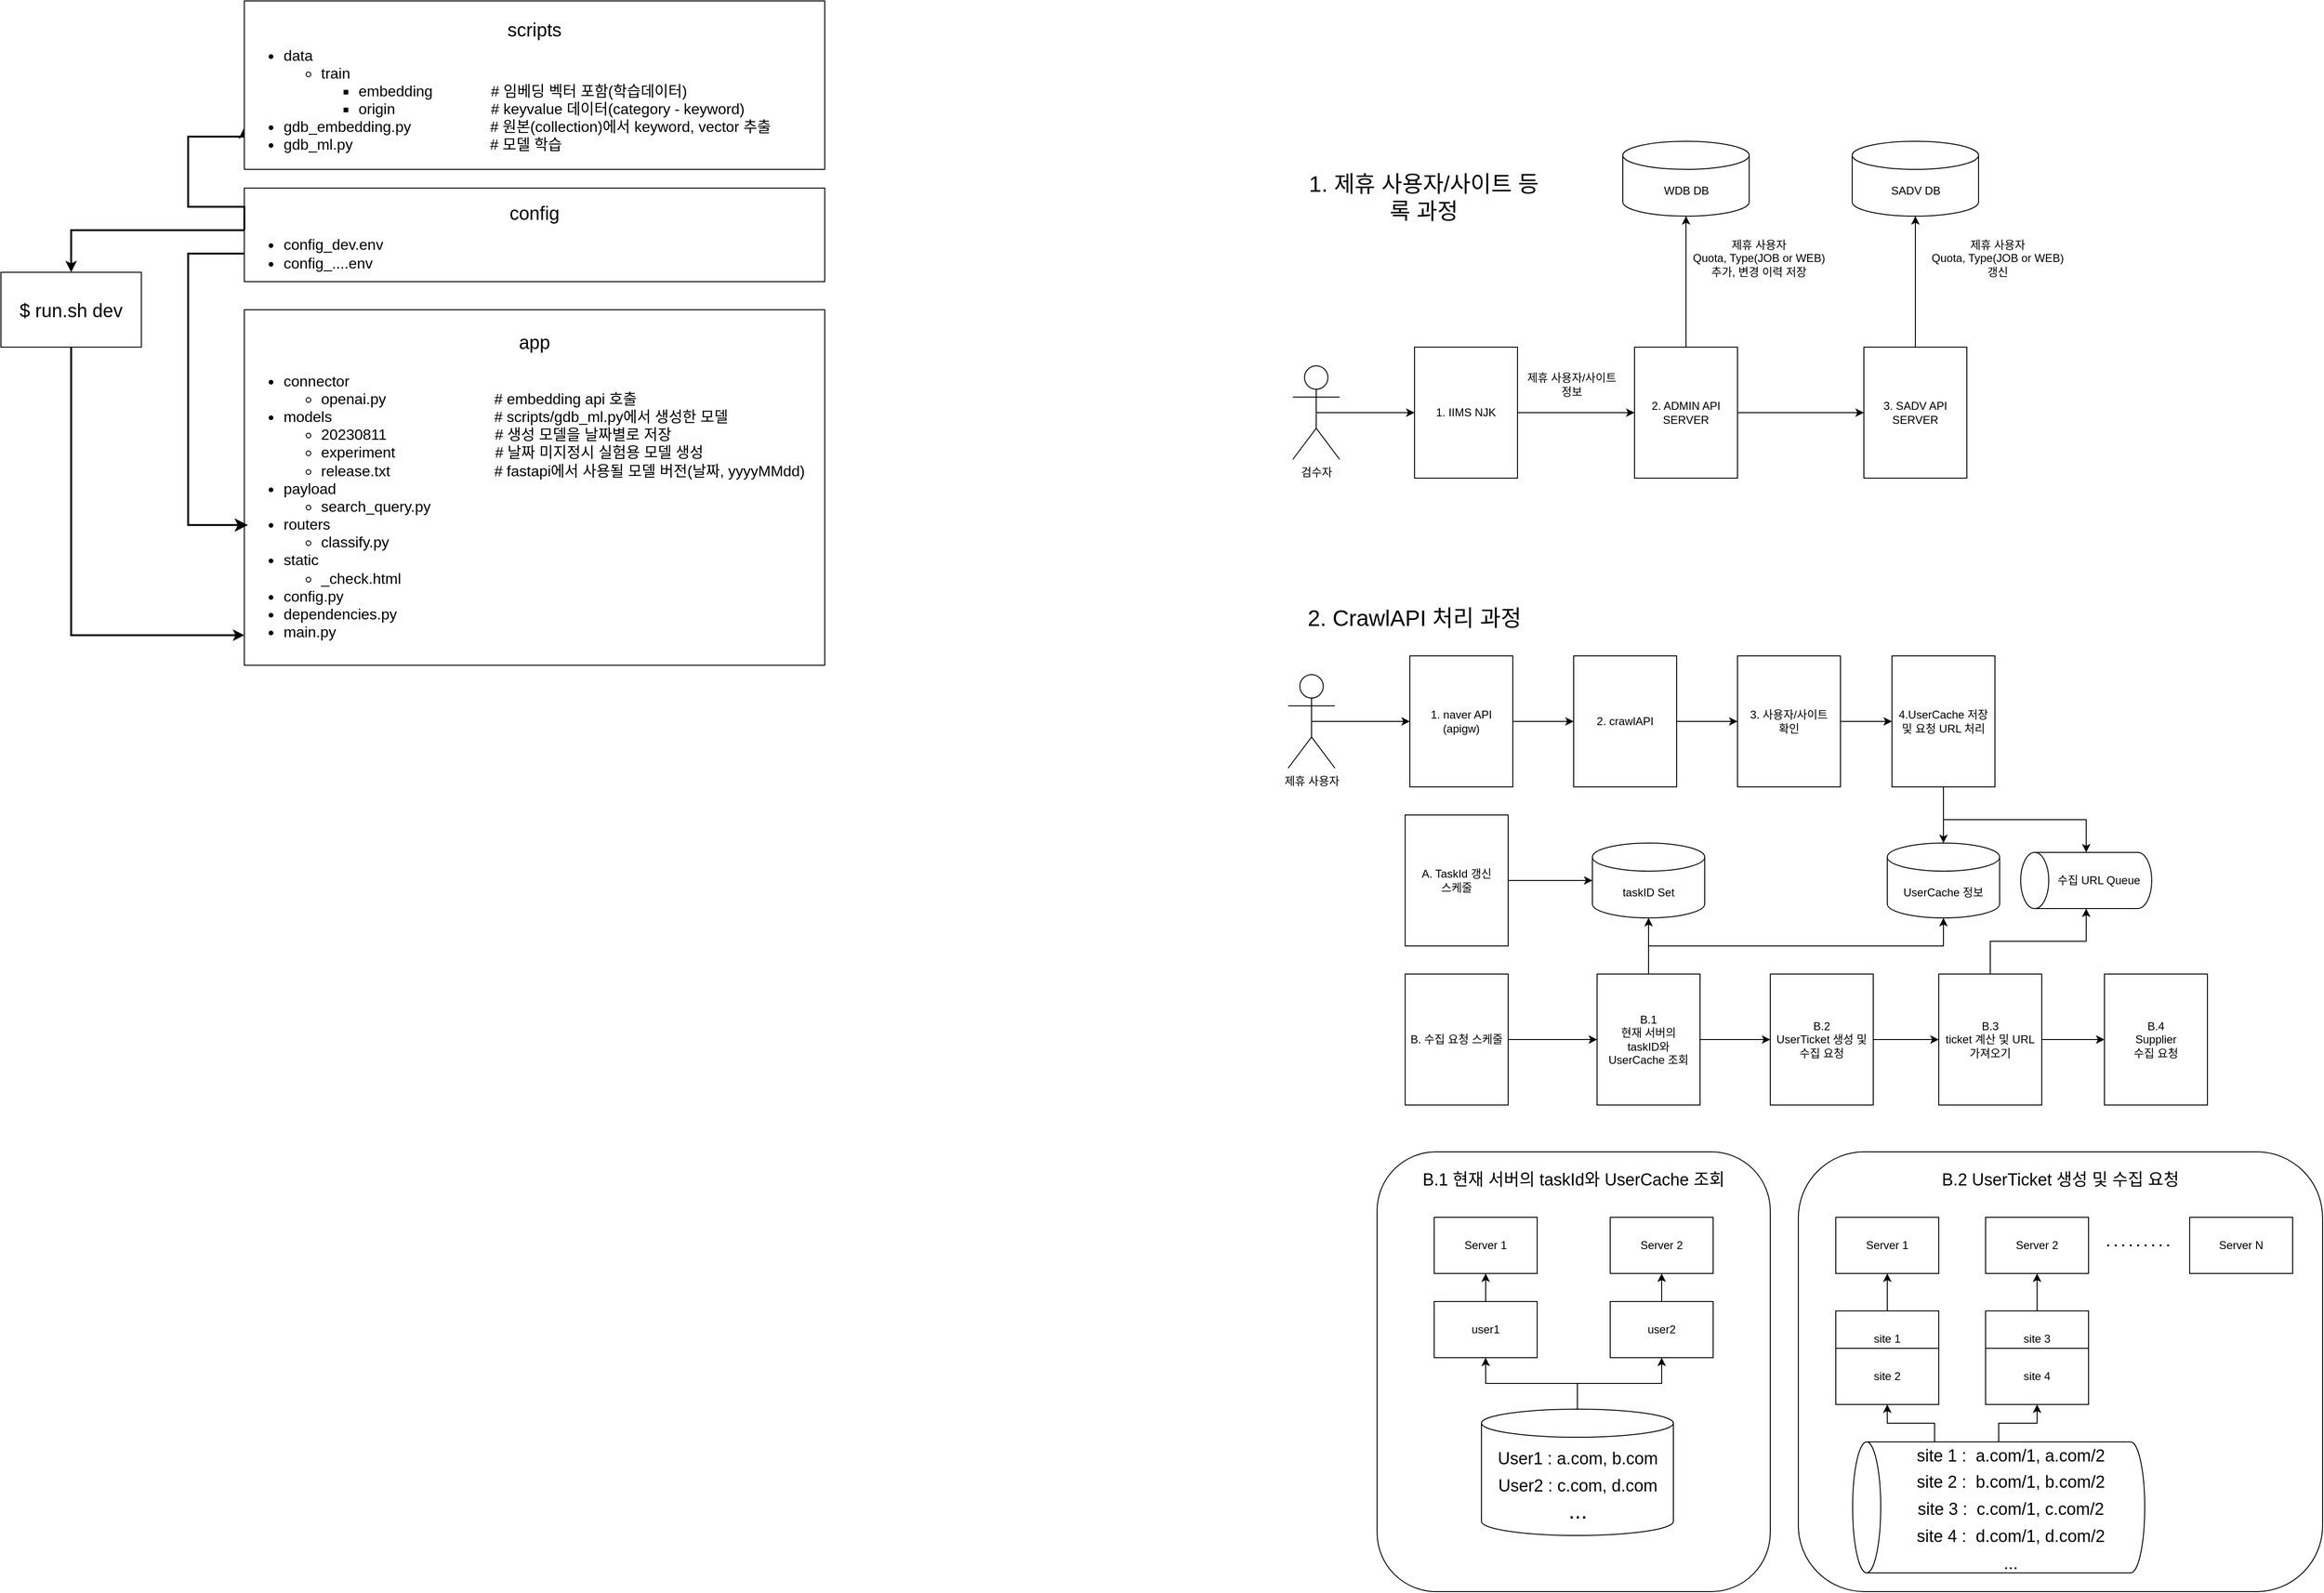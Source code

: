 <mxfile version="21.6.6" type="github">
  <diagram id="1_-alb8toaIMvLjbownN" name="페이지-1">
    <mxGraphModel dx="2435" dy="2044" grid="1" gridSize="10" guides="1" tooltips="1" connect="1" arrows="1" fold="1" page="1" pageScale="1" pageWidth="827" pageHeight="1169" math="0" shadow="0">
      <root>
        <mxCell id="0" />
        <mxCell id="1" parent="0" />
        <mxCell id="_FRA_myoJHG2jB84bWSO-84" value="B.1 현재 서버의 taskId와 UserCache 조회&lt;br&gt;&lt;br&gt;&lt;br&gt;&lt;br&gt;&lt;br&gt;&lt;br&gt;&lt;br&gt;&lt;br&gt;&lt;br&gt;&lt;br&gt;&lt;br&gt;&lt;br&gt;&lt;br&gt;&lt;br&gt;&lt;br&gt;&lt;br&gt;&lt;br&gt;&lt;br&gt;&lt;br&gt;&lt;br&gt;" style="rounded=1;whiteSpace=wrap;html=1;fontSize=18;" parent="1" vertex="1">
          <mxGeometry x="50" y="760" width="420" height="470" as="geometry" />
        </mxCell>
        <mxCell id="_FRA_myoJHG2jB84bWSO-83" value="B.2 UserTicket 생성 및 수집 요청&lt;br&gt;&lt;br&gt;&lt;br&gt;&lt;br&gt;&lt;br&gt;&lt;br&gt;&lt;br&gt;&lt;br&gt;&lt;br&gt;&lt;br&gt;&lt;br&gt;&lt;br&gt;&lt;br&gt;&lt;br&gt;&lt;br&gt;&lt;br&gt;&lt;br&gt;&lt;br&gt;&lt;br&gt;&lt;br&gt;" style="rounded=1;whiteSpace=wrap;html=1;fontSize=18;" parent="1" vertex="1">
          <mxGeometry x="500" y="760" width="560" height="470" as="geometry" />
        </mxCell>
        <mxCell id="_FRA_myoJHG2jB84bWSO-30" style="edgeStyle=orthogonalEdgeStyle;rounded=0;orthogonalLoop=1;jettySize=auto;html=1;exitX=1;exitY=0.5;exitDx=0;exitDy=0;entryX=0;entryY=0.5;entryDx=0;entryDy=0;fontSize=24;" parent="1" source="s2iBoVmo5hvPld190jIw-2" target="_FRA_myoJHG2jB84bWSO-25" edge="1">
          <mxGeometry relative="1" as="geometry" />
        </mxCell>
        <mxCell id="s2iBoVmo5hvPld190jIw-2" value="1. naver API&lt;br&gt;(apigw)" style="rounded=0;whiteSpace=wrap;html=1;" parent="1" vertex="1">
          <mxGeometry x="85" y="230" width="110" height="140" as="geometry" />
        </mxCell>
        <mxCell id="s2iBoVmo5hvPld190jIw-8" value="수집 URL Queue" style="shape=cylinder3;whiteSpace=wrap;html=1;boundedLbl=1;backgroundOutline=1;size=15;direction=north;" parent="1" vertex="1">
          <mxGeometry x="737.5" y="440" width="140" height="60" as="geometry" />
        </mxCell>
        <mxCell id="_FRA_myoJHG2jB84bWSO-38" style="edgeStyle=orthogonalEdgeStyle;rounded=0;orthogonalLoop=1;jettySize=auto;html=1;exitX=1;exitY=0.5;exitDx=0;exitDy=0;entryX=0;entryY=0.5;entryDx=0;entryDy=0;entryPerimeter=0;fontSize=24;" parent="1" source="s2iBoVmo5hvPld190jIw-9" target="_FRA_myoJHG2jB84bWSO-17" edge="1">
          <mxGeometry relative="1" as="geometry" />
        </mxCell>
        <mxCell id="s2iBoVmo5hvPld190jIw-9" value="A. TaskId 갱신 &lt;br&gt;스케줄" style="rounded=0;whiteSpace=wrap;html=1;" parent="1" vertex="1">
          <mxGeometry x="80" y="400" width="110" height="140" as="geometry" />
        </mxCell>
        <mxCell id="_FRA_myoJHG2jB84bWSO-39" style="edgeStyle=orthogonalEdgeStyle;rounded=0;orthogonalLoop=1;jettySize=auto;html=1;exitX=1;exitY=0.5;exitDx=0;exitDy=0;fontSize=24;entryX=0;entryY=0.5;entryDx=0;entryDy=0;" parent="1" source="s2iBoVmo5hvPld190jIw-10" target="_FRA_myoJHG2jB84bWSO-40" edge="1">
          <mxGeometry relative="1" as="geometry">
            <mxPoint x="270" y="640" as="targetPoint" />
          </mxGeometry>
        </mxCell>
        <mxCell id="s2iBoVmo5hvPld190jIw-10" value="B. 수집 요청 스케줄" style="rounded=0;whiteSpace=wrap;html=1;" parent="1" vertex="1">
          <mxGeometry x="80" y="570" width="110" height="140" as="geometry" />
        </mxCell>
        <mxCell id="_FRA_myoJHG2jB84bWSO-8" style="edgeStyle=orthogonalEdgeStyle;rounded=0;orthogonalLoop=1;jettySize=auto;html=1;exitX=1;exitY=0.5;exitDx=0;exitDy=0;entryX=0;entryY=0.5;entryDx=0;entryDy=0;" parent="1" source="_FRA_myoJHG2jB84bWSO-1" target="_FRA_myoJHG2jB84bWSO-5" edge="1">
          <mxGeometry relative="1" as="geometry" />
        </mxCell>
        <mxCell id="_FRA_myoJHG2jB84bWSO-1" value="1. IIMS NJK" style="rounded=0;whiteSpace=wrap;html=1;" parent="1" vertex="1">
          <mxGeometry x="90" y="-100" width="110" height="140" as="geometry" />
        </mxCell>
        <mxCell id="_FRA_myoJHG2jB84bWSO-3" style="edgeStyle=orthogonalEdgeStyle;rounded=0;orthogonalLoop=1;jettySize=auto;html=1;exitX=0.5;exitY=0.5;exitDx=0;exitDy=0;exitPerimeter=0;entryX=0;entryY=0.5;entryDx=0;entryDy=0;" parent="1" source="_FRA_myoJHG2jB84bWSO-2" target="_FRA_myoJHG2jB84bWSO-1" edge="1">
          <mxGeometry relative="1" as="geometry" />
        </mxCell>
        <mxCell id="_FRA_myoJHG2jB84bWSO-2" value="검수자" style="shape=umlActor;verticalLabelPosition=bottom;verticalAlign=top;html=1;outlineConnect=0;" parent="1" vertex="1">
          <mxGeometry x="-40" y="-80" width="50" height="100" as="geometry" />
        </mxCell>
        <mxCell id="_FRA_myoJHG2jB84bWSO-9" style="edgeStyle=orthogonalEdgeStyle;rounded=0;orthogonalLoop=1;jettySize=auto;html=1;exitX=1;exitY=0.5;exitDx=0;exitDy=0;" parent="1" source="_FRA_myoJHG2jB84bWSO-5" target="_FRA_myoJHG2jB84bWSO-6" edge="1">
          <mxGeometry relative="1" as="geometry" />
        </mxCell>
        <mxCell id="_FRA_myoJHG2jB84bWSO-20" style="edgeStyle=orthogonalEdgeStyle;rounded=0;orthogonalLoop=1;jettySize=auto;html=1;entryX=0.5;entryY=1;entryDx=0;entryDy=0;entryPerimeter=0;" parent="1" source="_FRA_myoJHG2jB84bWSO-5" target="_FRA_myoJHG2jB84bWSO-11" edge="1">
          <mxGeometry relative="1" as="geometry" />
        </mxCell>
        <mxCell id="_FRA_myoJHG2jB84bWSO-5" value="2. ADMIN API SERVER" style="rounded=0;whiteSpace=wrap;html=1;" parent="1" vertex="1">
          <mxGeometry x="325" y="-100" width="110" height="140" as="geometry" />
        </mxCell>
        <mxCell id="_FRA_myoJHG2jB84bWSO-21" style="edgeStyle=orthogonalEdgeStyle;rounded=0;orthogonalLoop=1;jettySize=auto;html=1;exitX=0.5;exitY=0;exitDx=0;exitDy=0;entryX=0.5;entryY=1;entryDx=0;entryDy=0;entryPerimeter=0;" parent="1" source="_FRA_myoJHG2jB84bWSO-6" target="_FRA_myoJHG2jB84bWSO-7" edge="1">
          <mxGeometry relative="1" as="geometry" />
        </mxCell>
        <mxCell id="_FRA_myoJHG2jB84bWSO-6" value="3. SADV API SERVER" style="rounded=0;whiteSpace=wrap;html=1;" parent="1" vertex="1">
          <mxGeometry x="570" y="-100" width="110" height="140" as="geometry" />
        </mxCell>
        <mxCell id="_FRA_myoJHG2jB84bWSO-7" value="SADV DB" style="shape=cylinder3;whiteSpace=wrap;html=1;boundedLbl=1;backgroundOutline=1;size=15;" parent="1" vertex="1">
          <mxGeometry x="557.5" y="-320" width="135" height="80" as="geometry" />
        </mxCell>
        <mxCell id="_FRA_myoJHG2jB84bWSO-11" value="WDB DB" style="shape=cylinder3;whiteSpace=wrap;html=1;boundedLbl=1;backgroundOutline=1;size=15;" parent="1" vertex="1">
          <mxGeometry x="312.5" y="-320" width="135" height="80" as="geometry" />
        </mxCell>
        <mxCell id="_FRA_myoJHG2jB84bWSO-14" value="제휴 사용자&lt;br&gt;Quota, Type(JOB or WEB) 추가, 변경 이력 저장" style="text;html=1;strokeColor=none;fillColor=none;align=center;verticalAlign=middle;whiteSpace=wrap;rounded=0;" parent="1" vertex="1">
          <mxGeometry x="380" y="-230" width="156" height="70" as="geometry" />
        </mxCell>
        <mxCell id="_FRA_myoJHG2jB84bWSO-15" value="제휴 사용자&lt;br&gt;Quota, Type(JOB or WEB) 갱신" style="text;html=1;strokeColor=none;fillColor=none;align=center;verticalAlign=middle;whiteSpace=wrap;rounded=0;" parent="1" vertex="1">
          <mxGeometry x="635" y="-230" width="156" height="70" as="geometry" />
        </mxCell>
        <mxCell id="_FRA_myoJHG2jB84bWSO-16" value="제휴 사용자/사이트&lt;br&gt;정보" style="text;html=1;strokeColor=none;fillColor=none;align=center;verticalAlign=middle;whiteSpace=wrap;rounded=0;" parent="1" vertex="1">
          <mxGeometry x="180" y="-110" width="156" height="100" as="geometry" />
        </mxCell>
        <mxCell id="_FRA_myoJHG2jB84bWSO-17" value="taskID Set" style="shape=cylinder3;whiteSpace=wrap;html=1;boundedLbl=1;backgroundOutline=1;size=15;" parent="1" vertex="1">
          <mxGeometry x="280" y="430" width="120" height="80" as="geometry" />
        </mxCell>
        <mxCell id="_FRA_myoJHG2jB84bWSO-18" value="UserCache 정보" style="shape=cylinder3;whiteSpace=wrap;html=1;boundedLbl=1;backgroundOutline=1;size=15;" parent="1" vertex="1">
          <mxGeometry x="595" y="430" width="120" height="80" as="geometry" />
        </mxCell>
        <mxCell id="_FRA_myoJHG2jB84bWSO-24" style="edgeStyle=orthogonalEdgeStyle;rounded=0;orthogonalLoop=1;jettySize=auto;html=1;exitX=0.5;exitY=0.5;exitDx=0;exitDy=0;exitPerimeter=0;entryX=0;entryY=0.5;entryDx=0;entryDy=0;" parent="1" source="_FRA_myoJHG2jB84bWSO-23" target="s2iBoVmo5hvPld190jIw-2" edge="1">
          <mxGeometry relative="1" as="geometry" />
        </mxCell>
        <mxCell id="_FRA_myoJHG2jB84bWSO-23" value="제휴 사용자" style="shape=umlActor;verticalLabelPosition=bottom;verticalAlign=top;html=1;outlineConnect=0;" parent="1" vertex="1">
          <mxGeometry x="-45" y="250" width="50" height="100" as="geometry" />
        </mxCell>
        <mxCell id="_FRA_myoJHG2jB84bWSO-32" style="edgeStyle=orthogonalEdgeStyle;rounded=0;orthogonalLoop=1;jettySize=auto;html=1;exitX=1;exitY=0.5;exitDx=0;exitDy=0;fontSize=24;" parent="1" source="_FRA_myoJHG2jB84bWSO-25" target="_FRA_myoJHG2jB84bWSO-31" edge="1">
          <mxGeometry relative="1" as="geometry" />
        </mxCell>
        <mxCell id="_FRA_myoJHG2jB84bWSO-25" value="2. crawlAPI&lt;br&gt;" style="rounded=0;whiteSpace=wrap;html=1;" parent="1" vertex="1">
          <mxGeometry x="260" y="230" width="110" height="140" as="geometry" />
        </mxCell>
        <mxCell id="_FRA_myoJHG2jB84bWSO-28" value="&lt;font style=&quot;font-size: 24px;&quot;&gt;1. 제휴 사용자/사이트 등록 과정&lt;/font&gt;" style="text;html=1;strokeColor=none;fillColor=none;align=center;verticalAlign=middle;whiteSpace=wrap;rounded=0;" parent="1" vertex="1">
          <mxGeometry x="-30" y="-290" width="260" height="60" as="geometry" />
        </mxCell>
        <mxCell id="_FRA_myoJHG2jB84bWSO-29" value="&lt;font style=&quot;font-size: 24px;&quot;&gt;2. CrawlAPI 처리 과정&lt;/font&gt;" style="text;html=1;strokeColor=none;fillColor=none;align=center;verticalAlign=middle;whiteSpace=wrap;rounded=0;" parent="1" vertex="1">
          <mxGeometry x="-40" y="160" width="260" height="60" as="geometry" />
        </mxCell>
        <mxCell id="_FRA_myoJHG2jB84bWSO-34" style="edgeStyle=orthogonalEdgeStyle;rounded=0;orthogonalLoop=1;jettySize=auto;html=1;exitX=1;exitY=0.5;exitDx=0;exitDy=0;entryX=0;entryY=0.5;entryDx=0;entryDy=0;fontSize=24;" parent="1" source="_FRA_myoJHG2jB84bWSO-31" target="_FRA_myoJHG2jB84bWSO-33" edge="1">
          <mxGeometry relative="1" as="geometry" />
        </mxCell>
        <mxCell id="_FRA_myoJHG2jB84bWSO-31" value="3. 사용자/사이트&lt;br&gt;확인" style="rounded=0;whiteSpace=wrap;html=1;" parent="1" vertex="1">
          <mxGeometry x="435" y="230" width="110" height="140" as="geometry" />
        </mxCell>
        <mxCell id="_FRA_myoJHG2jB84bWSO-36" style="edgeStyle=orthogonalEdgeStyle;rounded=0;orthogonalLoop=1;jettySize=auto;html=1;exitX=0.5;exitY=1;exitDx=0;exitDy=0;fontSize=24;" parent="1" source="_FRA_myoJHG2jB84bWSO-33" target="_FRA_myoJHG2jB84bWSO-18" edge="1">
          <mxGeometry relative="1" as="geometry" />
        </mxCell>
        <mxCell id="_FRA_myoJHG2jB84bWSO-37" style="edgeStyle=orthogonalEdgeStyle;rounded=0;orthogonalLoop=1;jettySize=auto;html=1;exitX=0.5;exitY=1;exitDx=0;exitDy=0;fontSize=24;" parent="1" source="_FRA_myoJHG2jB84bWSO-33" target="s2iBoVmo5hvPld190jIw-8" edge="1">
          <mxGeometry relative="1" as="geometry" />
        </mxCell>
        <mxCell id="_FRA_myoJHG2jB84bWSO-33" value="4.UserCache 저장 및 요청 URL 처리" style="rounded=0;whiteSpace=wrap;html=1;" parent="1" vertex="1">
          <mxGeometry x="600" y="230" width="110" height="140" as="geometry" />
        </mxCell>
        <mxCell id="_FRA_myoJHG2jB84bWSO-41" style="edgeStyle=orthogonalEdgeStyle;rounded=0;orthogonalLoop=1;jettySize=auto;html=1;fontSize=24;" parent="1" source="_FRA_myoJHG2jB84bWSO-40" target="_FRA_myoJHG2jB84bWSO-17" edge="1">
          <mxGeometry relative="1" as="geometry" />
        </mxCell>
        <mxCell id="_FRA_myoJHG2jB84bWSO-43" style="edgeStyle=orthogonalEdgeStyle;rounded=0;orthogonalLoop=1;jettySize=auto;html=1;exitX=0.5;exitY=0;exitDx=0;exitDy=0;entryX=0.5;entryY=1;entryDx=0;entryDy=0;entryPerimeter=0;fontSize=24;" parent="1" source="_FRA_myoJHG2jB84bWSO-40" target="_FRA_myoJHG2jB84bWSO-18" edge="1">
          <mxGeometry relative="1" as="geometry" />
        </mxCell>
        <mxCell id="_FRA_myoJHG2jB84bWSO-45" style="edgeStyle=orthogonalEdgeStyle;rounded=0;orthogonalLoop=1;jettySize=auto;html=1;exitX=1;exitY=0.5;exitDx=0;exitDy=0;entryX=0;entryY=0.5;entryDx=0;entryDy=0;fontSize=24;" parent="1" source="_FRA_myoJHG2jB84bWSO-40" target="_FRA_myoJHG2jB84bWSO-44" edge="1">
          <mxGeometry relative="1" as="geometry" />
        </mxCell>
        <mxCell id="_FRA_myoJHG2jB84bWSO-40" value="B.1&lt;br&gt;현재 서버의 &lt;br&gt;taskID와&lt;br&gt;UserCache 조회" style="rounded=0;whiteSpace=wrap;html=1;" parent="1" vertex="1">
          <mxGeometry x="285" y="570" width="110" height="140" as="geometry" />
        </mxCell>
        <mxCell id="_FRA_myoJHG2jB84bWSO-47" style="edgeStyle=orthogonalEdgeStyle;rounded=0;orthogonalLoop=1;jettySize=auto;html=1;exitX=1;exitY=0.5;exitDx=0;exitDy=0;entryX=0;entryY=0.5;entryDx=0;entryDy=0;fontSize=24;" parent="1" source="_FRA_myoJHG2jB84bWSO-44" target="_FRA_myoJHG2jB84bWSO-46" edge="1">
          <mxGeometry relative="1" as="geometry" />
        </mxCell>
        <mxCell id="_FRA_myoJHG2jB84bWSO-44" value="B.2&lt;br&gt;UserTicket 생성 및 수집 요청" style="rounded=0;whiteSpace=wrap;html=1;" parent="1" vertex="1">
          <mxGeometry x="470" y="570" width="110" height="140" as="geometry" />
        </mxCell>
        <mxCell id="_FRA_myoJHG2jB84bWSO-50" style="edgeStyle=orthogonalEdgeStyle;rounded=0;orthogonalLoop=1;jettySize=auto;html=1;exitX=0.5;exitY=0;exitDx=0;exitDy=0;fontSize=24;" parent="1" source="_FRA_myoJHG2jB84bWSO-46" target="s2iBoVmo5hvPld190jIw-8" edge="1">
          <mxGeometry relative="1" as="geometry" />
        </mxCell>
        <mxCell id="_FRA_myoJHG2jB84bWSO-51" style="edgeStyle=orthogonalEdgeStyle;rounded=0;orthogonalLoop=1;jettySize=auto;html=1;exitX=1;exitY=0.5;exitDx=0;exitDy=0;fontSize=24;" parent="1" source="_FRA_myoJHG2jB84bWSO-46" target="_FRA_myoJHG2jB84bWSO-49" edge="1">
          <mxGeometry relative="1" as="geometry" />
        </mxCell>
        <mxCell id="_FRA_myoJHG2jB84bWSO-46" value="B.3&lt;br&gt;ticket 계산 및 URL 가져오기" style="rounded=0;whiteSpace=wrap;html=1;" parent="1" vertex="1">
          <mxGeometry x="650" y="570" width="110" height="140" as="geometry" />
        </mxCell>
        <mxCell id="_FRA_myoJHG2jB84bWSO-49" value="B.4&lt;br&gt;Supplier&lt;br&gt;수집 요청" style="rounded=0;whiteSpace=wrap;html=1;" parent="1" vertex="1">
          <mxGeometry x="827" y="570" width="110" height="140" as="geometry" />
        </mxCell>
        <mxCell id="_FRA_myoJHG2jB84bWSO-53" value="Server 1" style="rounded=0;whiteSpace=wrap;html=1;" parent="1" vertex="1">
          <mxGeometry x="540" y="830" width="110" height="60" as="geometry" />
        </mxCell>
        <mxCell id="_FRA_myoJHG2jB84bWSO-54" value="Server 2" style="rounded=0;whiteSpace=wrap;html=1;" parent="1" vertex="1">
          <mxGeometry x="700" y="830" width="110" height="60" as="geometry" />
        </mxCell>
        <mxCell id="_FRA_myoJHG2jB84bWSO-61" value="" style="endArrow=none;dashed=1;html=1;dashPattern=1 3;strokeWidth=2;rounded=0;fontSize=24;" parent="1" edge="1">
          <mxGeometry width="50" height="50" relative="1" as="geometry">
            <mxPoint x="830" y="860" as="sourcePoint" />
            <mxPoint x="900" y="860" as="targetPoint" />
            <Array as="points">
              <mxPoint x="900" y="860" />
            </Array>
          </mxGeometry>
        </mxCell>
        <mxCell id="_FRA_myoJHG2jB84bWSO-62" value="Server N" style="rounded=0;whiteSpace=wrap;html=1;" parent="1" vertex="1">
          <mxGeometry x="918" y="830" width="110" height="60" as="geometry" />
        </mxCell>
        <mxCell id="_FRA_myoJHG2jB84bWSO-68" style="edgeStyle=orthogonalEdgeStyle;rounded=0;orthogonalLoop=1;jettySize=auto;html=1;exitX=1;exitY=0;exitDx=0;exitDy=87.5;exitPerimeter=0;fontSize=18;" parent="1" source="_FRA_myoJHG2jB84bWSO-63" target="_FRA_myoJHG2jB84bWSO-65" edge="1">
          <mxGeometry relative="1" as="geometry" />
        </mxCell>
        <mxCell id="_FRA_myoJHG2jB84bWSO-70" style="edgeStyle=orthogonalEdgeStyle;rounded=0;orthogonalLoop=1;jettySize=auto;html=1;exitX=1;exitY=0.5;exitDx=0;exitDy=0;exitPerimeter=0;fontSize=18;" parent="1" source="_FRA_myoJHG2jB84bWSO-63" target="_FRA_myoJHG2jB84bWSO-67" edge="1">
          <mxGeometry relative="1" as="geometry" />
        </mxCell>
        <mxCell id="_FRA_myoJHG2jB84bWSO-63" value="&lt;font style=&quot;font-size: 18px;&quot;&gt;site 1 :&amp;nbsp; a.com/1, a.com/2&lt;br&gt;site 2 :&amp;nbsp; b.com/1, b.com/2&lt;br&gt;site 3 :&amp;nbsp; c.com/1, c.com/2&lt;br&gt;site 4 :&amp;nbsp; d.com/1, d.com/2&lt;br&gt;...&lt;br&gt;&lt;/font&gt;" style="shape=cylinder3;whiteSpace=wrap;html=1;boundedLbl=1;backgroundOutline=1;size=15;fontSize=24;direction=north;" parent="1" vertex="1">
          <mxGeometry x="558" y="1070" width="312" height="140" as="geometry" />
        </mxCell>
        <mxCell id="_FRA_myoJHG2jB84bWSO-69" style="edgeStyle=orthogonalEdgeStyle;rounded=0;orthogonalLoop=1;jettySize=auto;html=1;exitX=0.5;exitY=0;exitDx=0;exitDy=0;fontSize=18;" parent="1" source="_FRA_myoJHG2jB84bWSO-64" target="_FRA_myoJHG2jB84bWSO-53" edge="1">
          <mxGeometry relative="1" as="geometry" />
        </mxCell>
        <mxCell id="_FRA_myoJHG2jB84bWSO-64" value="site 1" style="rounded=0;whiteSpace=wrap;html=1;" parent="1" vertex="1">
          <mxGeometry x="540" y="930" width="110" height="60" as="geometry" />
        </mxCell>
        <mxCell id="_FRA_myoJHG2jB84bWSO-65" value="site 2" style="rounded=0;whiteSpace=wrap;html=1;" parent="1" vertex="1">
          <mxGeometry x="540" y="970" width="110" height="60" as="geometry" />
        </mxCell>
        <mxCell id="_FRA_myoJHG2jB84bWSO-71" style="edgeStyle=orthogonalEdgeStyle;rounded=0;orthogonalLoop=1;jettySize=auto;html=1;exitX=0.5;exitY=0;exitDx=0;exitDy=0;entryX=0.5;entryY=1;entryDx=0;entryDy=0;fontSize=18;" parent="1" source="_FRA_myoJHG2jB84bWSO-66" target="_FRA_myoJHG2jB84bWSO-54" edge="1">
          <mxGeometry relative="1" as="geometry" />
        </mxCell>
        <mxCell id="_FRA_myoJHG2jB84bWSO-66" value="site 3" style="rounded=0;whiteSpace=wrap;html=1;" parent="1" vertex="1">
          <mxGeometry x="700" y="930" width="110" height="60" as="geometry" />
        </mxCell>
        <mxCell id="_FRA_myoJHG2jB84bWSO-67" value="site 4" style="rounded=0;whiteSpace=wrap;html=1;" parent="1" vertex="1">
          <mxGeometry x="700" y="970" width="110" height="60" as="geometry" />
        </mxCell>
        <mxCell id="_FRA_myoJHG2jB84bWSO-79" style="edgeStyle=orthogonalEdgeStyle;rounded=0;orthogonalLoop=1;jettySize=auto;html=1;exitX=0.5;exitY=0;exitDx=0;exitDy=0;exitPerimeter=0;fontSize=18;" parent="1" source="_FRA_myoJHG2jB84bWSO-72" target="_FRA_myoJHG2jB84bWSO-77" edge="1">
          <mxGeometry relative="1" as="geometry" />
        </mxCell>
        <mxCell id="_FRA_myoJHG2jB84bWSO-81" style="edgeStyle=orthogonalEdgeStyle;rounded=0;orthogonalLoop=1;jettySize=auto;html=1;exitX=0.5;exitY=0;exitDx=0;exitDy=0;exitPerimeter=0;fontSize=18;" parent="1" source="_FRA_myoJHG2jB84bWSO-72" target="_FRA_myoJHG2jB84bWSO-78" edge="1">
          <mxGeometry relative="1" as="geometry" />
        </mxCell>
        <mxCell id="_FRA_myoJHG2jB84bWSO-72" value="&lt;font style=&quot;font-size: 18px;&quot;&gt;User1 : a.com, b.com&lt;br&gt;User2 : c.com, d.com&lt;/font&gt;&lt;br&gt;..." style="shape=cylinder3;whiteSpace=wrap;html=1;boundedLbl=1;backgroundOutline=1;size=15;fontSize=24;direction=east;" parent="1" vertex="1">
          <mxGeometry x="161.5" y="1035" width="205" height="135" as="geometry" />
        </mxCell>
        <mxCell id="_FRA_myoJHG2jB84bWSO-73" value="Server 1" style="rounded=0;whiteSpace=wrap;html=1;" parent="1" vertex="1">
          <mxGeometry x="111" y="830" width="110" height="60" as="geometry" />
        </mxCell>
        <mxCell id="_FRA_myoJHG2jB84bWSO-74" value="Server 2" style="rounded=0;whiteSpace=wrap;html=1;" parent="1" vertex="1">
          <mxGeometry x="299" y="830" width="110" height="60" as="geometry" />
        </mxCell>
        <mxCell id="_FRA_myoJHG2jB84bWSO-80" style="edgeStyle=orthogonalEdgeStyle;rounded=0;orthogonalLoop=1;jettySize=auto;html=1;exitX=0.5;exitY=0;exitDx=0;exitDy=0;fontSize=18;" parent="1" source="_FRA_myoJHG2jB84bWSO-77" target="_FRA_myoJHG2jB84bWSO-73" edge="1">
          <mxGeometry relative="1" as="geometry" />
        </mxCell>
        <mxCell id="_FRA_myoJHG2jB84bWSO-77" value="user1" style="rounded=0;whiteSpace=wrap;html=1;" parent="1" vertex="1">
          <mxGeometry x="111" y="920" width="110" height="60" as="geometry" />
        </mxCell>
        <mxCell id="_FRA_myoJHG2jB84bWSO-82" style="edgeStyle=orthogonalEdgeStyle;rounded=0;orthogonalLoop=1;jettySize=auto;html=1;exitX=0.5;exitY=0;exitDx=0;exitDy=0;entryX=0.5;entryY=1;entryDx=0;entryDy=0;fontSize=18;" parent="1" source="_FRA_myoJHG2jB84bWSO-78" target="_FRA_myoJHG2jB84bWSO-74" edge="1">
          <mxGeometry relative="1" as="geometry" />
        </mxCell>
        <mxCell id="_FRA_myoJHG2jB84bWSO-78" value="user2" style="rounded=0;whiteSpace=wrap;html=1;" parent="1" vertex="1">
          <mxGeometry x="299" y="920" width="110" height="60" as="geometry" />
        </mxCell>
        <mxCell id="8QSo5bSjsrshSnnNXw0M-1" value="&lt;font style=&quot;font-size: 20px;&quot;&gt;app&lt;br&gt;&lt;br&gt;&lt;br&gt;&lt;br&gt;&lt;br&gt;&lt;br&gt;&lt;br&gt;&lt;br&gt;&lt;br&gt;&lt;br&gt;&lt;br&gt;&lt;br&gt;&lt;br&gt;&lt;br&gt;&lt;/font&gt;" style="rounded=0;whiteSpace=wrap;html=1;" vertex="1" parent="1">
          <mxGeometry x="-1160" y="-140" width="620" height="380" as="geometry" />
        </mxCell>
        <mxCell id="8QSo5bSjsrshSnnNXw0M-2" value="&lt;ul style=&quot;font-size: 16px;&quot;&gt;&lt;li&gt;connector&lt;/li&gt;&lt;ul&gt;&lt;li&gt;openai.py&amp;nbsp; &amp;nbsp; &amp;nbsp; &amp;nbsp; &amp;nbsp; &amp;nbsp; &amp;nbsp; &amp;nbsp; &amp;nbsp; &amp;nbsp; &amp;nbsp; &amp;nbsp; &amp;nbsp; # embedding api 호출&lt;/li&gt;&lt;/ul&gt;&lt;li&gt;models&amp;nbsp; &amp;nbsp; &amp;nbsp; &amp;nbsp; &amp;nbsp; &amp;nbsp; &amp;nbsp; &amp;nbsp; &amp;nbsp; &amp;nbsp; &amp;nbsp; &amp;nbsp; &amp;nbsp; &amp;nbsp; &amp;nbsp; &amp;nbsp; &amp;nbsp; &amp;nbsp; &amp;nbsp; &amp;nbsp;# scripts/gdb_ml.py에서 생성한 모델&lt;/li&gt;&lt;ul&gt;&lt;li&gt;20230811&amp;nbsp; &amp;nbsp; &amp;nbsp; &amp;nbsp; &amp;nbsp; &amp;nbsp; &amp;nbsp; &amp;nbsp; &amp;nbsp; &amp;nbsp; &amp;nbsp; &amp;nbsp; &amp;nbsp; # 생성 모델을 날짜별로 저장&lt;/li&gt;&lt;li&gt;experiment&amp;nbsp; &amp;nbsp; &amp;nbsp; &amp;nbsp; &amp;nbsp; &amp;nbsp; &amp;nbsp; &amp;nbsp; &amp;nbsp; &amp;nbsp; &amp;nbsp; &amp;nbsp; # 날짜 미지정시 실험용 모델 생성&lt;/li&gt;&lt;li&gt;release.txt&amp;nbsp; &amp;nbsp; &amp;nbsp; &amp;nbsp; &amp;nbsp; &amp;nbsp; &amp;nbsp; &amp;nbsp; &amp;nbsp; &amp;nbsp; &amp;nbsp; &amp;nbsp; &amp;nbsp;# fastapi에서 사용될 모델 버전(날짜, yyyyMMdd)&lt;/li&gt;&lt;/ul&gt;&lt;li&gt;payload&lt;/li&gt;&lt;ul&gt;&lt;li&gt;search_query.py&lt;/li&gt;&lt;/ul&gt;&lt;li&gt;routers&lt;/li&gt;&lt;ul&gt;&lt;li&gt;classify.py&lt;/li&gt;&lt;/ul&gt;&lt;li&gt;static&lt;/li&gt;&lt;ul&gt;&lt;li&gt;_check.html&lt;/li&gt;&lt;/ul&gt;&lt;li&gt;config.py&lt;/li&gt;&lt;li&gt;dependencies.py&lt;/li&gt;&lt;li&gt;main.py&lt;/li&gt;&lt;/ul&gt;" style="text;strokeColor=none;fillColor=none;html=1;whiteSpace=wrap;verticalAlign=middle;overflow=hidden;spacing=2;" vertex="1" parent="1">
          <mxGeometry x="-1160" y="-110" width="650" height="360" as="geometry" />
        </mxCell>
        <mxCell id="8QSo5bSjsrshSnnNXw0M-3" value="&lt;font style=&quot;font-size: 20px;&quot;&gt;config&lt;br&gt;&lt;br&gt;&lt;br&gt;&lt;/font&gt;" style="rounded=0;whiteSpace=wrap;html=1;" vertex="1" parent="1">
          <mxGeometry x="-1160" y="-270" width="620" height="100" as="geometry" />
        </mxCell>
        <mxCell id="8QSo5bSjsrshSnnNXw0M-8" style="edgeStyle=orthogonalEdgeStyle;rounded=0;orthogonalLoop=1;jettySize=auto;html=1;exitX=0;exitY=0.25;exitDx=0;exitDy=0;entryX=0;entryY=0.75;entryDx=0;entryDy=0;strokeWidth=2;" edge="1" parent="1" source="8QSo5bSjsrshSnnNXw0M-4" target="8QSo5bSjsrshSnnNXw0M-6">
          <mxGeometry relative="1" as="geometry">
            <Array as="points">
              <mxPoint x="-1160" y="-250" />
              <mxPoint x="-1220" y="-250" />
              <mxPoint x="-1220" y="-325" />
              <mxPoint x="-1160" y="-325" />
            </Array>
          </mxGeometry>
        </mxCell>
        <mxCell id="8QSo5bSjsrshSnnNXw0M-15" style="edgeStyle=orthogonalEdgeStyle;rounded=0;orthogonalLoop=1;jettySize=auto;html=1;exitX=0;exitY=0.25;exitDx=0;exitDy=0;entryX=0.5;entryY=0;entryDx=0;entryDy=0;strokeWidth=2;" edge="1" parent="1" source="8QSo5bSjsrshSnnNXw0M-4" target="8QSo5bSjsrshSnnNXw0M-12">
          <mxGeometry relative="1" as="geometry" />
        </mxCell>
        <mxCell id="8QSo5bSjsrshSnnNXw0M-4" value="&lt;ul style=&quot;font-size: 16px;&quot;&gt;&lt;li&gt;config_dev.env&lt;/li&gt;&lt;li&gt;config_....env&lt;/li&gt;&lt;/ul&gt;" style="text;strokeColor=none;fillColor=none;html=1;whiteSpace=wrap;verticalAlign=middle;overflow=hidden;spacing=2;" vertex="1" parent="1">
          <mxGeometry x="-1160" y="-250" width="560" height="100" as="geometry" />
        </mxCell>
        <mxCell id="8QSo5bSjsrshSnnNXw0M-5" value="&lt;font style=&quot;font-size: 20px;&quot;&gt;scripts&lt;br&gt;&lt;br&gt;&lt;br&gt;&lt;br&gt;&lt;br&gt;&lt;br&gt;&lt;/font&gt;" style="rounded=0;whiteSpace=wrap;html=1;" vertex="1" parent="1">
          <mxGeometry x="-1160" y="-470" width="620" height="180" as="geometry" />
        </mxCell>
        <mxCell id="8QSo5bSjsrshSnnNXw0M-6" value="&lt;ul style=&quot;font-size: 16px;&quot;&gt;&lt;li&gt;data&lt;/li&gt;&lt;ul&gt;&lt;li&gt;train&lt;/li&gt;&lt;ul&gt;&lt;li&gt;embedding&amp;nbsp; &amp;nbsp; &amp;nbsp; &amp;nbsp; &amp;nbsp; &amp;nbsp; &amp;nbsp; # 임베딩 벡터 포함(학습데이터)&lt;/li&gt;&lt;li&gt;origin&amp;nbsp; &amp;nbsp; &amp;nbsp; &amp;nbsp; &amp;nbsp; &amp;nbsp; &amp;nbsp; &amp;nbsp; &amp;nbsp; &amp;nbsp; &amp;nbsp; &amp;nbsp;# keyvalue 데이터(category - keyword)&lt;/li&gt;&lt;/ul&gt;&lt;/ul&gt;&lt;li&gt;&lt;span style=&quot;background-color: initial;&quot;&gt;gdb_embedding.py&amp;nbsp; &amp;nbsp; &amp;nbsp; &amp;nbsp; &amp;nbsp; &amp;nbsp; &amp;nbsp; &amp;nbsp; &amp;nbsp; &amp;nbsp;# 원본(collection)에서 keyword, vector 추출&lt;/span&gt;&lt;br&gt;&lt;/li&gt;&lt;li&gt;&lt;span style=&quot;background-color: initial;&quot;&gt;gdb_ml.py&amp;nbsp; &amp;nbsp; &amp;nbsp; &amp;nbsp; &amp;nbsp; &amp;nbsp; &amp;nbsp; &amp;nbsp; &amp;nbsp; &amp;nbsp; &amp;nbsp; &amp;nbsp; &amp;nbsp; &amp;nbsp; &amp;nbsp; &amp;nbsp; &amp;nbsp;# 모델 학습&lt;/span&gt;&lt;/li&gt;&lt;/ul&gt;" style="text;strokeColor=none;fillColor=none;html=1;whiteSpace=wrap;verticalAlign=middle;overflow=hidden;spacing=2;" vertex="1" parent="1">
          <mxGeometry x="-1160" y="-440" width="680" height="140" as="geometry" />
        </mxCell>
        <mxCell id="8QSo5bSjsrshSnnNXw0M-11" value="" style="edgeStyle=elbowEdgeStyle;elbow=vertical;endArrow=classic;html=1;curved=0;rounded=0;endSize=8;startSize=8;exitX=0;exitY=0.5;exitDx=0;exitDy=0;entryX=0.006;entryY=0.556;entryDx=0;entryDy=0;entryPerimeter=0;strokeWidth=2;" edge="1" parent="1" source="8QSo5bSjsrshSnnNXw0M-4" target="8QSo5bSjsrshSnnNXw0M-2">
          <mxGeometry width="50" height="50" relative="1" as="geometry">
            <mxPoint x="-1020" y="-90" as="sourcePoint" />
            <mxPoint x="-970" y="-140" as="targetPoint" />
            <Array as="points">
              <mxPoint x="-1220" y="-60" />
            </Array>
          </mxGeometry>
        </mxCell>
        <mxCell id="8QSo5bSjsrshSnnNXw0M-16" style="edgeStyle=orthogonalEdgeStyle;rounded=0;orthogonalLoop=1;jettySize=auto;html=1;exitX=0.5;exitY=1;exitDx=0;exitDy=0;entryX=0;entryY=0.883;entryDx=0;entryDy=0;entryPerimeter=0;strokeWidth=2;" edge="1" parent="1" source="8QSo5bSjsrshSnnNXw0M-12" target="8QSo5bSjsrshSnnNXw0M-2">
          <mxGeometry relative="1" as="geometry" />
        </mxCell>
        <mxCell id="8QSo5bSjsrshSnnNXw0M-12" value="&lt;font style=&quot;font-size: 20px;&quot;&gt;$ run.sh dev&lt;/font&gt;" style="rounded=0;whiteSpace=wrap;html=1;" vertex="1" parent="1">
          <mxGeometry x="-1420" y="-180" width="150" height="80" as="geometry" />
        </mxCell>
      </root>
    </mxGraphModel>
  </diagram>
</mxfile>
